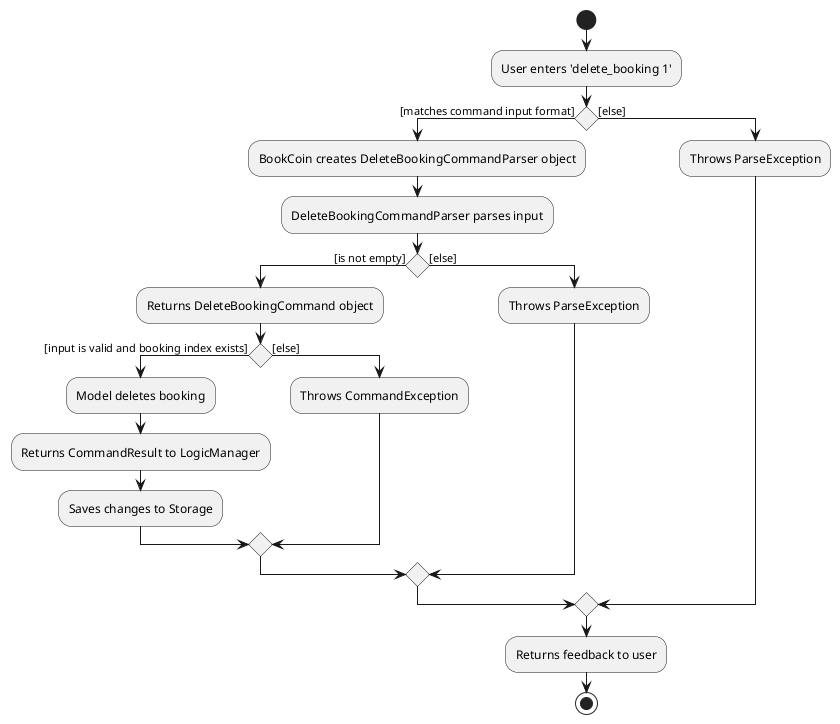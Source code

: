 //@@author ming-00-reused
//Referred to diagram flow from project Modulo in AY19/20 Sem 1
@startuml

start
:User enters 'delete_booking 1';

    if () then ([matches command input format])
    :BookCoin creates DeleteBookingCommandParser object;
    :DeleteBookingCommandParser parses input;
        if () then ([is not empty])
            :Returns DeleteBookingCommand object;
            if () then ([input is valid and booking index exists])
                :Model deletes booking;
                :Returns CommandResult to LogicManager;
                :Saves changes to Storage;
            else ([else])
                :Throws CommandException;
            endif
        else ([else])
            :Throws ParseException;
        endif
    else ([else])
        :Throws ParseException;
    endif

:Returns feedback to user;

stop

@enduml

